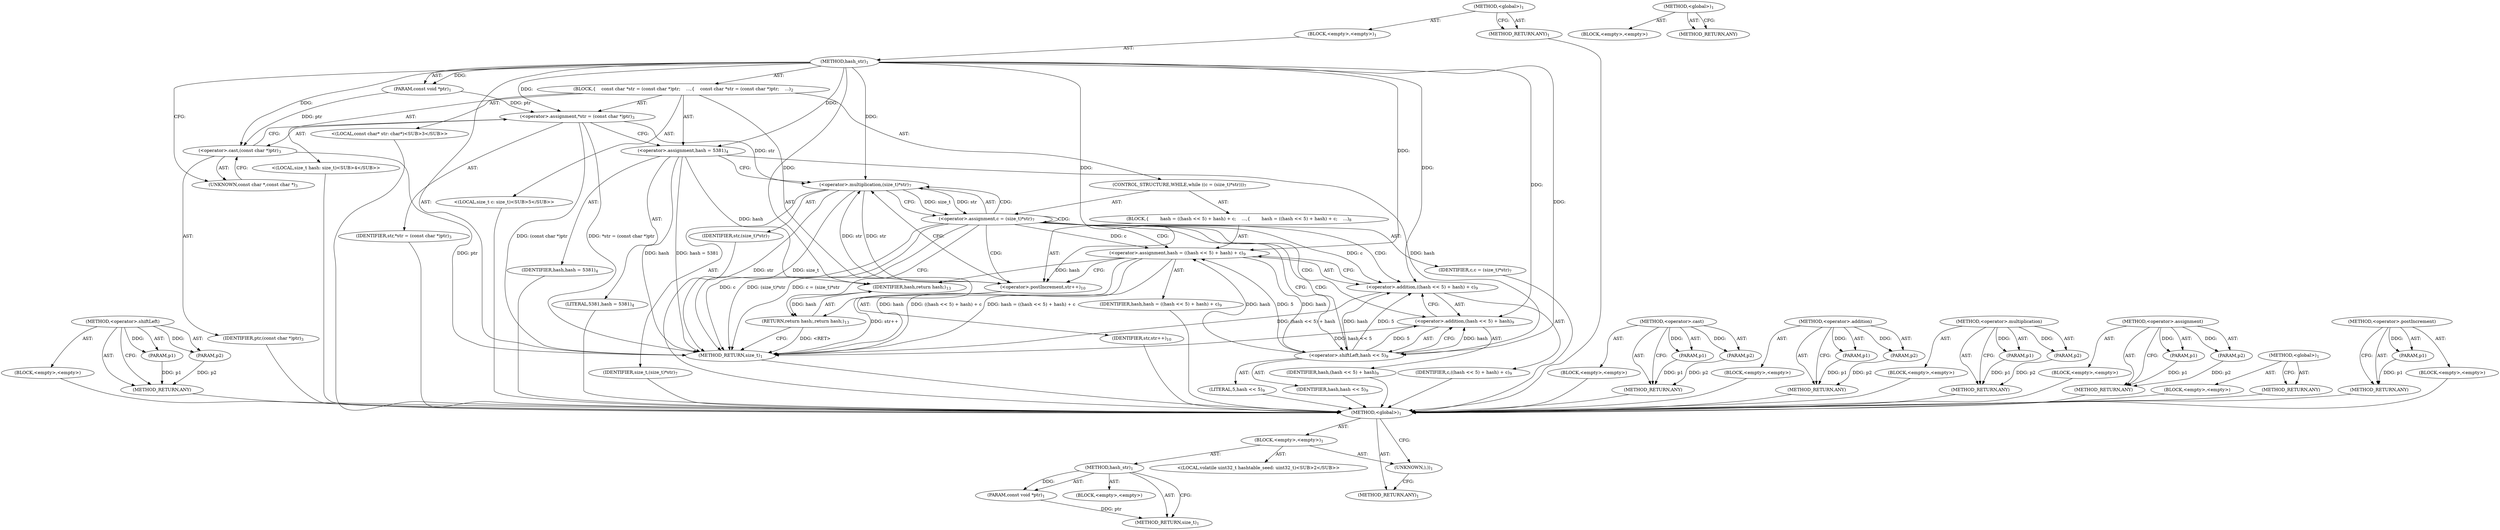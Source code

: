 digraph "&lt;global&gt;" {
vulnerable_85 [label=<(METHOD,&lt;operator&gt;.shiftLeft)>];
vulnerable_86 [label=<(PARAM,p1)>];
vulnerable_87 [label=<(PARAM,p2)>];
vulnerable_88 [label=<(BLOCK,&lt;empty&gt;,&lt;empty&gt;)>];
vulnerable_89 [label=<(METHOD_RETURN,ANY)>];
vulnerable_6 [label=<(METHOD,&lt;global&gt;)<SUB>1</SUB>>];
vulnerable_7 [label=<(BLOCK,&lt;empty&gt;,&lt;empty&gt;)<SUB>1</SUB>>];
vulnerable_8 [label=<(METHOD,hash_str)<SUB>1</SUB>>];
vulnerable_9 [label=<(PARAM,const void *ptr)<SUB>1</SUB>>];
vulnerable_10 [label=<(BLOCK,{
    const char *str = (const char *)ptr;
    ...,{
    const char *str = (const char *)ptr;
    ...)<SUB>2</SUB>>];
vulnerable_11 [label="<(LOCAL,const char* str: char*)<SUB>3</SUB>>"];
vulnerable_12 [label=<(&lt;operator&gt;.assignment,*str = (const char *)ptr)<SUB>3</SUB>>];
vulnerable_13 [label=<(IDENTIFIER,str,*str = (const char *)ptr)<SUB>3</SUB>>];
vulnerable_14 [label=<(&lt;operator&gt;.cast,(const char *)ptr)<SUB>3</SUB>>];
vulnerable_15 [label=<(UNKNOWN,const char *,const char *)<SUB>3</SUB>>];
vulnerable_16 [label=<(IDENTIFIER,ptr,(const char *)ptr)<SUB>3</SUB>>];
vulnerable_17 [label="<(LOCAL,size_t hash: size_t)<SUB>4</SUB>>"];
vulnerable_18 [label=<(&lt;operator&gt;.assignment,hash = 5381)<SUB>4</SUB>>];
vulnerable_19 [label=<(IDENTIFIER,hash,hash = 5381)<SUB>4</SUB>>];
vulnerable_20 [label=<(LITERAL,5381,hash = 5381)<SUB>4</SUB>>];
vulnerable_21 [label="<(LOCAL,size_t c: size_t)<SUB>5</SUB>>"];
vulnerable_22 [label=<(CONTROL_STRUCTURE,WHILE,while ((c = (size_t)*str)))<SUB>7</SUB>>];
vulnerable_23 [label=<(&lt;operator&gt;.assignment,c = (size_t)*str)<SUB>7</SUB>>];
vulnerable_24 [label=<(IDENTIFIER,c,c = (size_t)*str)<SUB>7</SUB>>];
vulnerable_25 [label=<(&lt;operator&gt;.multiplication,(size_t)*str)<SUB>7</SUB>>];
vulnerable_26 [label=<(IDENTIFIER,size_t,(size_t)*str)<SUB>7</SUB>>];
vulnerable_27 [label=<(IDENTIFIER,str,(size_t)*str)<SUB>7</SUB>>];
vulnerable_28 [label=<(BLOCK,{
        hash = ((hash &lt;&lt; 5) + hash) + c;
    ...,{
        hash = ((hash &lt;&lt; 5) + hash) + c;
    ...)<SUB>8</SUB>>];
vulnerable_29 [label=<(&lt;operator&gt;.assignment,hash = ((hash &lt;&lt; 5) + hash) + c)<SUB>9</SUB>>];
vulnerable_30 [label=<(IDENTIFIER,hash,hash = ((hash &lt;&lt; 5) + hash) + c)<SUB>9</SUB>>];
vulnerable_31 [label=<(&lt;operator&gt;.addition,((hash &lt;&lt; 5) + hash) + c)<SUB>9</SUB>>];
vulnerable_32 [label=<(&lt;operator&gt;.addition,(hash &lt;&lt; 5) + hash)<SUB>9</SUB>>];
vulnerable_33 [label=<(&lt;operator&gt;.shiftLeft,hash &lt;&lt; 5)<SUB>9</SUB>>];
vulnerable_34 [label=<(IDENTIFIER,hash,hash &lt;&lt; 5)<SUB>9</SUB>>];
vulnerable_35 [label=<(LITERAL,5,hash &lt;&lt; 5)<SUB>9</SUB>>];
vulnerable_36 [label=<(IDENTIFIER,hash,(hash &lt;&lt; 5) + hash)<SUB>9</SUB>>];
vulnerable_37 [label=<(IDENTIFIER,c,((hash &lt;&lt; 5) + hash) + c)<SUB>9</SUB>>];
vulnerable_38 [label=<(&lt;operator&gt;.postIncrement,str++)<SUB>10</SUB>>];
vulnerable_39 [label=<(IDENTIFIER,str,str++)<SUB>10</SUB>>];
vulnerable_40 [label=<(RETURN,return hash;,return hash;)<SUB>13</SUB>>];
vulnerable_41 [label=<(IDENTIFIER,hash,return hash;)<SUB>13</SUB>>];
vulnerable_42 [label=<(METHOD_RETURN,size_t)<SUB>1</SUB>>];
vulnerable_44 [label=<(METHOD_RETURN,ANY)<SUB>1</SUB>>];
vulnerable_70 [label=<(METHOD,&lt;operator&gt;.cast)>];
vulnerable_71 [label=<(PARAM,p1)>];
vulnerable_72 [label=<(PARAM,p2)>];
vulnerable_73 [label=<(BLOCK,&lt;empty&gt;,&lt;empty&gt;)>];
vulnerable_74 [label=<(METHOD_RETURN,ANY)>];
vulnerable_80 [label=<(METHOD,&lt;operator&gt;.addition)>];
vulnerable_81 [label=<(PARAM,p1)>];
vulnerable_82 [label=<(PARAM,p2)>];
vulnerable_83 [label=<(BLOCK,&lt;empty&gt;,&lt;empty&gt;)>];
vulnerable_84 [label=<(METHOD_RETURN,ANY)>];
vulnerable_75 [label=<(METHOD,&lt;operator&gt;.multiplication)>];
vulnerable_76 [label=<(PARAM,p1)>];
vulnerable_77 [label=<(PARAM,p2)>];
vulnerable_78 [label=<(BLOCK,&lt;empty&gt;,&lt;empty&gt;)>];
vulnerable_79 [label=<(METHOD_RETURN,ANY)>];
vulnerable_65 [label=<(METHOD,&lt;operator&gt;.assignment)>];
vulnerable_66 [label=<(PARAM,p1)>];
vulnerable_67 [label=<(PARAM,p2)>];
vulnerable_68 [label=<(BLOCK,&lt;empty&gt;,&lt;empty&gt;)>];
vulnerable_69 [label=<(METHOD_RETURN,ANY)>];
vulnerable_59 [label=<(METHOD,&lt;global&gt;)<SUB>1</SUB>>];
vulnerable_60 [label=<(BLOCK,&lt;empty&gt;,&lt;empty&gt;)>];
vulnerable_61 [label=<(METHOD_RETURN,ANY)>];
vulnerable_90 [label=<(METHOD,&lt;operator&gt;.postIncrement)>];
vulnerable_91 [label=<(PARAM,p1)>];
vulnerable_92 [label=<(BLOCK,&lt;empty&gt;,&lt;empty&gt;)>];
vulnerable_93 [label=<(METHOD_RETURN,ANY)>];
fixed_8 [label=<(METHOD,&lt;global&gt;)<SUB>1</SUB>>];
fixed_9 [label=<(BLOCK,&lt;empty&gt;,&lt;empty&gt;)<SUB>1</SUB>>];
fixed_10 [label=<(METHOD,hash_str)<SUB>1</SUB>>];
fixed_11 [label=<(PARAM,const void *ptr)<SUB>1</SUB>>];
fixed_12 [label=<(BLOCK,&lt;empty&gt;,&lt;empty&gt;)>];
fixed_13 [label=<(METHOD_RETURN,size_t)<SUB>1</SUB>>];
fixed_15 [label=<(UNKNOWN,),))<SUB>1</SUB>>];
fixed_16 [label="<(LOCAL,volatile uint32_t hashtable_seed: uint32_t)<SUB>2</SUB>>"];
fixed_17 [label=<(METHOD_RETURN,ANY)<SUB>1</SUB>>];
fixed_28 [label=<(METHOD,&lt;global&gt;)<SUB>1</SUB>>];
fixed_29 [label=<(BLOCK,&lt;empty&gt;,&lt;empty&gt;)>];
fixed_30 [label=<(METHOD_RETURN,ANY)>];
vulnerable_85 -> vulnerable_86  [key=0, label="AST: "];
vulnerable_85 -> vulnerable_86  [key=1, label="DDG: "];
vulnerable_85 -> vulnerable_88  [key=0, label="AST: "];
vulnerable_85 -> vulnerable_87  [key=0, label="AST: "];
vulnerable_85 -> vulnerable_87  [key=1, label="DDG: "];
vulnerable_85 -> vulnerable_89  [key=0, label="AST: "];
vulnerable_85 -> vulnerable_89  [key=1, label="CFG: "];
vulnerable_86 -> vulnerable_89  [key=0, label="DDG: p1"];
vulnerable_87 -> vulnerable_89  [key=0, label="DDG: p2"];
vulnerable_88 -> fixed_8  [key=0];
vulnerable_89 -> fixed_8  [key=0];
vulnerable_6 -> vulnerable_7  [key=0, label="AST: "];
vulnerable_6 -> vulnerable_44  [key=0, label="AST: "];
vulnerable_6 -> vulnerable_44  [key=1, label="CFG: "];
vulnerable_7 -> vulnerable_8  [key=0, label="AST: "];
vulnerable_8 -> vulnerable_9  [key=0, label="AST: "];
vulnerable_8 -> vulnerable_9  [key=1, label="DDG: "];
vulnerable_8 -> vulnerable_10  [key=0, label="AST: "];
vulnerable_8 -> vulnerable_42  [key=0, label="AST: "];
vulnerable_8 -> vulnerable_15  [key=0, label="CFG: "];
vulnerable_8 -> vulnerable_12  [key=0, label="DDG: "];
vulnerable_8 -> vulnerable_18  [key=0, label="DDG: "];
vulnerable_8 -> vulnerable_41  [key=0, label="DDG: "];
vulnerable_8 -> vulnerable_14  [key=0, label="DDG: "];
vulnerable_8 -> vulnerable_29  [key=0, label="DDG: "];
vulnerable_8 -> vulnerable_25  [key=0, label="DDG: "];
vulnerable_8 -> vulnerable_38  [key=0, label="DDG: "];
vulnerable_8 -> vulnerable_31  [key=0, label="DDG: "];
vulnerable_8 -> vulnerable_32  [key=0, label="DDG: "];
vulnerable_8 -> vulnerable_33  [key=0, label="DDG: "];
vulnerable_9 -> vulnerable_12  [key=0, label="DDG: ptr"];
vulnerable_9 -> vulnerable_14  [key=0, label="DDG: ptr"];
vulnerable_10 -> vulnerable_11  [key=0, label="AST: "];
vulnerable_10 -> vulnerable_12  [key=0, label="AST: "];
vulnerable_10 -> vulnerable_17  [key=0, label="AST: "];
vulnerable_10 -> vulnerable_18  [key=0, label="AST: "];
vulnerable_10 -> vulnerable_21  [key=0, label="AST: "];
vulnerable_10 -> vulnerable_22  [key=0, label="AST: "];
vulnerable_10 -> vulnerable_40  [key=0, label="AST: "];
vulnerable_11 -> fixed_8  [key=0];
vulnerable_12 -> vulnerable_13  [key=0, label="AST: "];
vulnerable_12 -> vulnerable_14  [key=0, label="AST: "];
vulnerable_12 -> vulnerable_18  [key=0, label="CFG: "];
vulnerable_12 -> vulnerable_42  [key=0, label="DDG: (const char *)ptr"];
vulnerable_12 -> vulnerable_42  [key=1, label="DDG: *str = (const char *)ptr"];
vulnerable_12 -> vulnerable_25  [key=0, label="DDG: str"];
vulnerable_13 -> fixed_8  [key=0];
vulnerable_14 -> vulnerable_15  [key=0, label="AST: "];
vulnerable_14 -> vulnerable_16  [key=0, label="AST: "];
vulnerable_14 -> vulnerable_12  [key=0, label="CFG: "];
vulnerable_14 -> vulnerable_42  [key=0, label="DDG: ptr"];
vulnerable_15 -> vulnerable_14  [key=0, label="CFG: "];
vulnerable_16 -> fixed_8  [key=0];
vulnerable_17 -> fixed_8  [key=0];
vulnerable_18 -> vulnerable_19  [key=0, label="AST: "];
vulnerable_18 -> vulnerable_20  [key=0, label="AST: "];
vulnerable_18 -> vulnerable_25  [key=0, label="CFG: "];
vulnerable_18 -> vulnerable_42  [key=0, label="DDG: hash"];
vulnerable_18 -> vulnerable_42  [key=1, label="DDG: hash = 5381"];
vulnerable_18 -> vulnerable_41  [key=0, label="DDG: hash"];
vulnerable_18 -> vulnerable_33  [key=0, label="DDG: hash"];
vulnerable_19 -> fixed_8  [key=0];
vulnerable_20 -> fixed_8  [key=0];
vulnerable_21 -> fixed_8  [key=0];
vulnerable_22 -> vulnerable_23  [key=0, label="AST: "];
vulnerable_22 -> vulnerable_28  [key=0, label="AST: "];
vulnerable_23 -> vulnerable_24  [key=0, label="AST: "];
vulnerable_23 -> vulnerable_25  [key=0, label="AST: "];
vulnerable_23 -> vulnerable_25  [key=1, label="CDG: "];
vulnerable_23 -> vulnerable_33  [key=0, label="CFG: "];
vulnerable_23 -> vulnerable_33  [key=1, label="CDG: "];
vulnerable_23 -> vulnerable_40  [key=0, label="CFG: "];
vulnerable_23 -> vulnerable_42  [key=0, label="DDG: c"];
vulnerable_23 -> vulnerable_42  [key=1, label="DDG: (size_t)*str"];
vulnerable_23 -> vulnerable_42  [key=2, label="DDG: c = (size_t)*str"];
vulnerable_23 -> vulnerable_29  [key=0, label="DDG: c"];
vulnerable_23 -> vulnerable_29  [key=1, label="CDG: "];
vulnerable_23 -> vulnerable_31  [key=0, label="DDG: c"];
vulnerable_23 -> vulnerable_31  [key=1, label="CDG: "];
vulnerable_23 -> vulnerable_32  [key=0, label="CDG: "];
vulnerable_23 -> vulnerable_23  [key=0, label="CDG: "];
vulnerable_23 -> vulnerable_38  [key=0, label="CDG: "];
vulnerable_24 -> fixed_8  [key=0];
vulnerable_25 -> vulnerable_26  [key=0, label="AST: "];
vulnerable_25 -> vulnerable_27  [key=0, label="AST: "];
vulnerable_25 -> vulnerable_23  [key=0, label="CFG: "];
vulnerable_25 -> vulnerable_23  [key=1, label="DDG: size_t"];
vulnerable_25 -> vulnerable_23  [key=2, label="DDG: str"];
vulnerable_25 -> vulnerable_42  [key=0, label="DDG: str"];
vulnerable_25 -> vulnerable_42  [key=1, label="DDG: size_t"];
vulnerable_25 -> vulnerable_38  [key=0, label="DDG: str"];
vulnerable_26 -> fixed_8  [key=0];
vulnerable_27 -> fixed_8  [key=0];
vulnerable_28 -> vulnerable_29  [key=0, label="AST: "];
vulnerable_28 -> vulnerable_38  [key=0, label="AST: "];
vulnerable_29 -> vulnerable_30  [key=0, label="AST: "];
vulnerable_29 -> vulnerable_31  [key=0, label="AST: "];
vulnerable_29 -> vulnerable_38  [key=0, label="CFG: "];
vulnerable_29 -> vulnerable_42  [key=0, label="DDG: hash"];
vulnerable_29 -> vulnerable_42  [key=1, label="DDG: ((hash &lt;&lt; 5) + hash) + c"];
vulnerable_29 -> vulnerable_42  [key=2, label="DDG: hash = ((hash &lt;&lt; 5) + hash) + c"];
vulnerable_29 -> vulnerable_41  [key=0, label="DDG: hash"];
vulnerable_29 -> vulnerable_33  [key=0, label="DDG: hash"];
vulnerable_30 -> fixed_8  [key=0];
vulnerable_31 -> vulnerable_32  [key=0, label="AST: "];
vulnerable_31 -> vulnerable_37  [key=0, label="AST: "];
vulnerable_31 -> vulnerable_29  [key=0, label="CFG: "];
vulnerable_31 -> vulnerable_42  [key=0, label="DDG: (hash &lt;&lt; 5) + hash"];
vulnerable_32 -> vulnerable_33  [key=0, label="AST: "];
vulnerable_32 -> vulnerable_36  [key=0, label="AST: "];
vulnerable_32 -> vulnerable_31  [key=0, label="CFG: "];
vulnerable_32 -> vulnerable_42  [key=0, label="DDG: hash &lt;&lt; 5"];
vulnerable_33 -> vulnerable_34  [key=0, label="AST: "];
vulnerable_33 -> vulnerable_35  [key=0, label="AST: "];
vulnerable_33 -> vulnerable_32  [key=0, label="CFG: "];
vulnerable_33 -> vulnerable_32  [key=1, label="DDG: hash"];
vulnerable_33 -> vulnerable_32  [key=2, label="DDG: 5"];
vulnerable_33 -> vulnerable_29  [key=0, label="DDG: hash"];
vulnerable_33 -> vulnerable_29  [key=1, label="DDG: 5"];
vulnerable_33 -> vulnerable_31  [key=0, label="DDG: hash"];
vulnerable_33 -> vulnerable_31  [key=1, label="DDG: 5"];
vulnerable_34 -> fixed_8  [key=0];
vulnerable_35 -> fixed_8  [key=0];
vulnerable_36 -> fixed_8  [key=0];
vulnerable_37 -> fixed_8  [key=0];
vulnerable_38 -> vulnerable_39  [key=0, label="AST: "];
vulnerable_38 -> vulnerable_25  [key=0, label="CFG: "];
vulnerable_38 -> vulnerable_25  [key=1, label="DDG: str"];
vulnerable_38 -> vulnerable_42  [key=0, label="DDG: str++"];
vulnerable_39 -> fixed_8  [key=0];
vulnerable_40 -> vulnerable_41  [key=0, label="AST: "];
vulnerable_40 -> vulnerable_42  [key=0, label="CFG: "];
vulnerable_40 -> vulnerable_42  [key=1, label="DDG: &lt;RET&gt;"];
vulnerable_41 -> vulnerable_40  [key=0, label="DDG: hash"];
vulnerable_42 -> fixed_8  [key=0];
vulnerable_44 -> fixed_8  [key=0];
vulnerable_70 -> vulnerable_71  [key=0, label="AST: "];
vulnerable_70 -> vulnerable_71  [key=1, label="DDG: "];
vulnerable_70 -> vulnerable_73  [key=0, label="AST: "];
vulnerable_70 -> vulnerable_72  [key=0, label="AST: "];
vulnerable_70 -> vulnerable_72  [key=1, label="DDG: "];
vulnerable_70 -> vulnerable_74  [key=0, label="AST: "];
vulnerable_70 -> vulnerable_74  [key=1, label="CFG: "];
vulnerable_71 -> vulnerable_74  [key=0, label="DDG: p1"];
vulnerable_72 -> vulnerable_74  [key=0, label="DDG: p2"];
vulnerable_73 -> fixed_8  [key=0];
vulnerable_74 -> fixed_8  [key=0];
vulnerable_80 -> vulnerable_81  [key=0, label="AST: "];
vulnerable_80 -> vulnerable_81  [key=1, label="DDG: "];
vulnerable_80 -> vulnerable_83  [key=0, label="AST: "];
vulnerable_80 -> vulnerable_82  [key=0, label="AST: "];
vulnerable_80 -> vulnerable_82  [key=1, label="DDG: "];
vulnerable_80 -> vulnerable_84  [key=0, label="AST: "];
vulnerable_80 -> vulnerable_84  [key=1, label="CFG: "];
vulnerable_81 -> vulnerable_84  [key=0, label="DDG: p1"];
vulnerable_82 -> vulnerable_84  [key=0, label="DDG: p2"];
vulnerable_83 -> fixed_8  [key=0];
vulnerable_84 -> fixed_8  [key=0];
vulnerable_75 -> vulnerable_76  [key=0, label="AST: "];
vulnerable_75 -> vulnerable_76  [key=1, label="DDG: "];
vulnerable_75 -> vulnerable_78  [key=0, label="AST: "];
vulnerable_75 -> vulnerable_77  [key=0, label="AST: "];
vulnerable_75 -> vulnerable_77  [key=1, label="DDG: "];
vulnerable_75 -> vulnerable_79  [key=0, label="AST: "];
vulnerable_75 -> vulnerable_79  [key=1, label="CFG: "];
vulnerable_76 -> vulnerable_79  [key=0, label="DDG: p1"];
vulnerable_77 -> vulnerable_79  [key=0, label="DDG: p2"];
vulnerable_78 -> fixed_8  [key=0];
vulnerable_79 -> fixed_8  [key=0];
vulnerable_65 -> vulnerable_66  [key=0, label="AST: "];
vulnerable_65 -> vulnerable_66  [key=1, label="DDG: "];
vulnerable_65 -> vulnerable_68  [key=0, label="AST: "];
vulnerable_65 -> vulnerable_67  [key=0, label="AST: "];
vulnerable_65 -> vulnerable_67  [key=1, label="DDG: "];
vulnerable_65 -> vulnerable_69  [key=0, label="AST: "];
vulnerable_65 -> vulnerable_69  [key=1, label="CFG: "];
vulnerable_66 -> vulnerable_69  [key=0, label="DDG: p1"];
vulnerable_67 -> vulnerable_69  [key=0, label="DDG: p2"];
vulnerable_68 -> fixed_8  [key=0];
vulnerable_69 -> fixed_8  [key=0];
vulnerable_59 -> vulnerable_60  [key=0, label="AST: "];
vulnerable_59 -> vulnerable_61  [key=0, label="AST: "];
vulnerable_59 -> vulnerable_61  [key=1, label="CFG: "];
vulnerable_60 -> fixed_8  [key=0];
vulnerable_61 -> fixed_8  [key=0];
vulnerable_90 -> vulnerable_91  [key=0, label="AST: "];
vulnerable_90 -> vulnerable_91  [key=1, label="DDG: "];
vulnerable_90 -> vulnerable_92  [key=0, label="AST: "];
vulnerable_90 -> vulnerable_93  [key=0, label="AST: "];
vulnerable_90 -> vulnerable_93  [key=1, label="CFG: "];
vulnerable_91 -> vulnerable_93  [key=0, label="DDG: p1"];
vulnerable_92 -> fixed_8  [key=0];
vulnerable_93 -> fixed_8  [key=0];
fixed_8 -> fixed_9  [key=0, label="AST: "];
fixed_8 -> fixed_17  [key=0, label="AST: "];
fixed_8 -> fixed_15  [key=0, label="CFG: "];
fixed_9 -> fixed_10  [key=0, label="AST: "];
fixed_9 -> fixed_15  [key=0, label="AST: "];
fixed_9 -> fixed_16  [key=0, label="AST: "];
fixed_10 -> fixed_11  [key=0, label="AST: "];
fixed_10 -> fixed_11  [key=1, label="DDG: "];
fixed_10 -> fixed_12  [key=0, label="AST: "];
fixed_10 -> fixed_13  [key=0, label="AST: "];
fixed_10 -> fixed_13  [key=1, label="CFG: "];
fixed_11 -> fixed_13  [key=0, label="DDG: ptr"];
fixed_15 -> fixed_17  [key=0, label="CFG: "];
fixed_28 -> fixed_29  [key=0, label="AST: "];
fixed_28 -> fixed_30  [key=0, label="AST: "];
fixed_28 -> fixed_30  [key=1, label="CFG: "];
}
